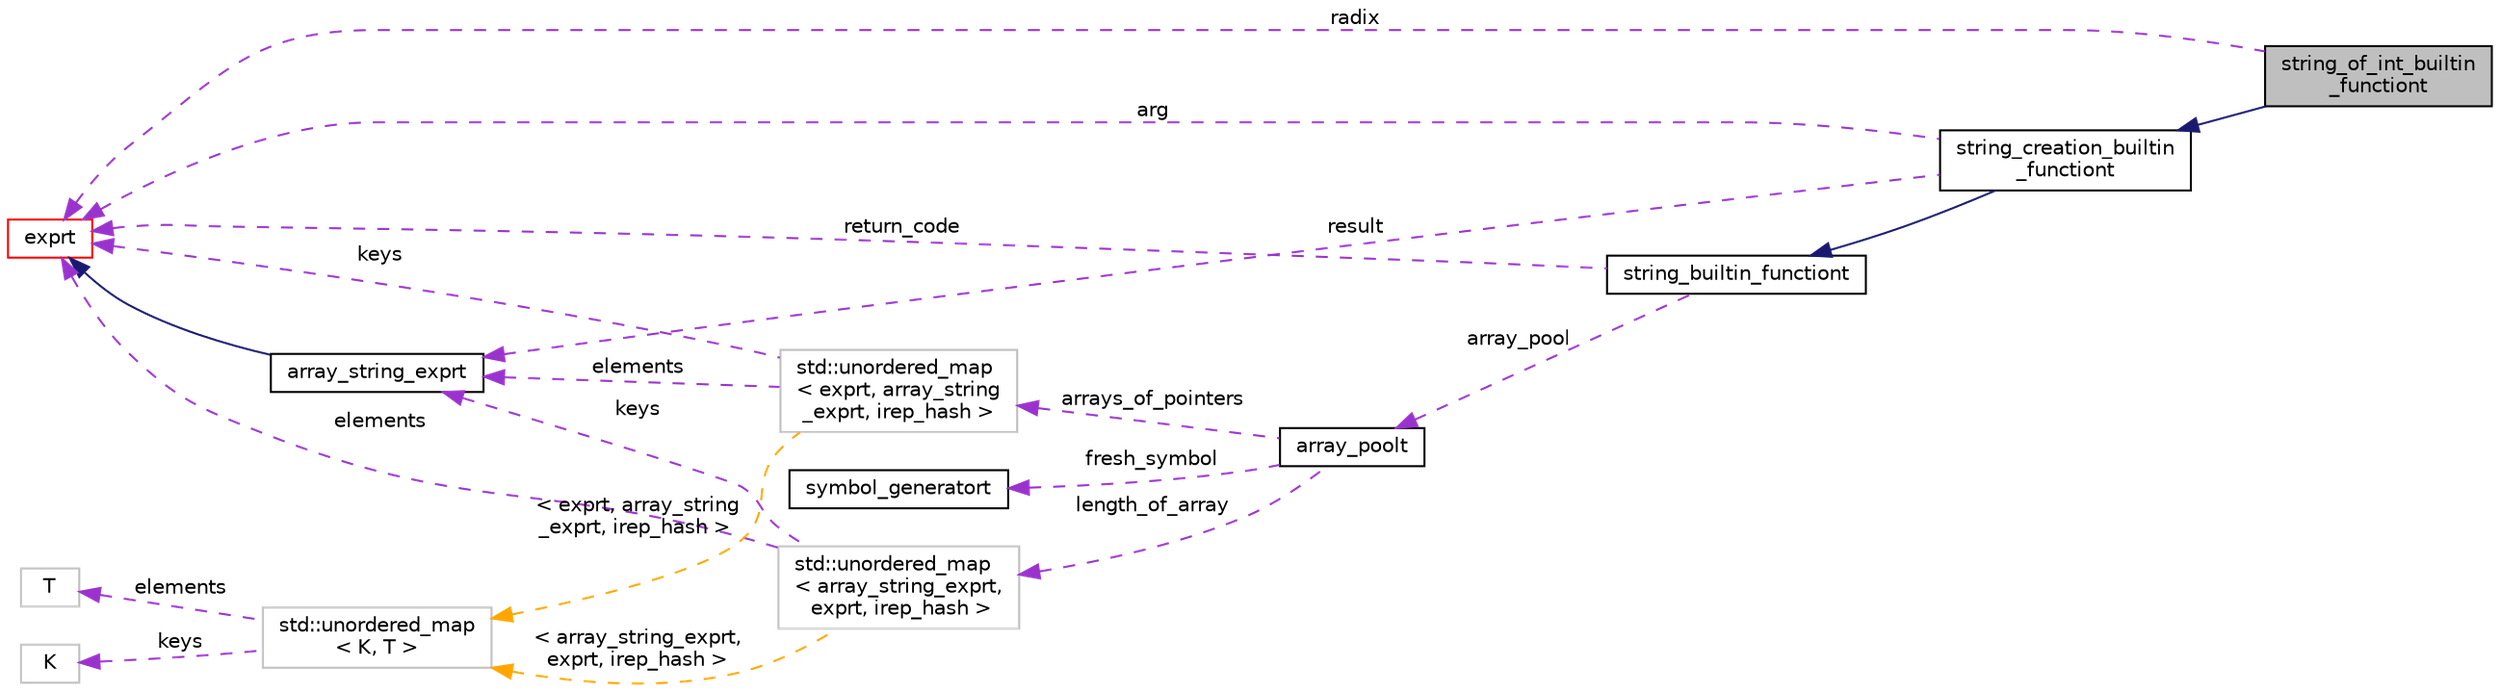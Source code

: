 digraph "string_of_int_builtin_functiont"
{
 // LATEX_PDF_SIZE
  bgcolor="transparent";
  edge [fontname="Helvetica",fontsize="10",labelfontname="Helvetica",labelfontsize="10"];
  node [fontname="Helvetica",fontsize="10",shape=record];
  rankdir="LR";
  Node1 [label="string_of_int_builtin\l_functiont",height=0.2,width=0.4,color="black", fillcolor="grey75", style="filled", fontcolor="black",tooltip="String creation from integer types."];
  Node2 -> Node1 [dir="back",color="midnightblue",fontsize="10",style="solid",fontname="Helvetica"];
  Node2 [label="string_creation_builtin\l_functiont",height=0.2,width=0.4,color="black",URL="$classstring__creation__builtin__functiont.html",tooltip="String creation from other types."];
  Node3 -> Node2 [dir="back",color="midnightblue",fontsize="10",style="solid",fontname="Helvetica"];
  Node3 [label="string_builtin_functiont",height=0.2,width=0.4,color="black",URL="$classstring__builtin__functiont.html",tooltip="Base class for string functions that are built in the solver."];
  Node4 -> Node3 [dir="back",color="darkorchid3",fontsize="10",style="dashed",label=" array_pool" ,fontname="Helvetica"];
  Node4 [label="array_poolt",height=0.2,width=0.4,color="black",URL="$classarray__poolt.html",tooltip="Correspondance between arrays and pointers string representations."];
  Node5 -> Node4 [dir="back",color="darkorchid3",fontsize="10",style="dashed",label=" arrays_of_pointers" ,fontname="Helvetica"];
  Node5 [label="std::unordered_map\l\< exprt, array_string\l_exprt, irep_hash \>",height=0.2,width=0.4,color="grey75",tooltip=" "];
  Node6 -> Node5 [dir="back",color="darkorchid3",fontsize="10",style="dashed",label=" elements" ,fontname="Helvetica"];
  Node6 [label="array_string_exprt",height=0.2,width=0.4,color="black",URL="$classarray__string__exprt.html",tooltip=" "];
  Node7 -> Node6 [dir="back",color="midnightblue",fontsize="10",style="solid",fontname="Helvetica"];
  Node7 [label="exprt",height=0.2,width=0.4,color="red",URL="$classexprt.html",tooltip="Base class for all expressions."];
  Node7 -> Node5 [dir="back",color="darkorchid3",fontsize="10",style="dashed",label=" keys" ,fontname="Helvetica"];
  Node17 -> Node5 [dir="back",color="orange",fontsize="10",style="dashed",label=" \< exprt, array_string\l_exprt, irep_hash \>" ,fontname="Helvetica"];
  Node17 [label="std::unordered_map\l\< K, T \>",height=0.2,width=0.4,color="grey75",tooltip="STL class."];
  Node18 -> Node17 [dir="back",color="darkorchid3",fontsize="10",style="dashed",label=" keys" ,fontname="Helvetica"];
  Node18 [label="K",height=0.2,width=0.4,color="grey75",tooltip=" "];
  Node14 -> Node17 [dir="back",color="darkorchid3",fontsize="10",style="dashed",label=" elements" ,fontname="Helvetica"];
  Node14 [label="T",height=0.2,width=0.4,color="grey75",tooltip=" "];
  Node19 -> Node4 [dir="back",color="darkorchid3",fontsize="10",style="dashed",label=" fresh_symbol" ,fontname="Helvetica"];
  Node19 [label="symbol_generatort",height=0.2,width=0.4,color="black",URL="$classsymbol__generatort.html",tooltip="Generation of fresh symbols of a given type."];
  Node20 -> Node4 [dir="back",color="darkorchid3",fontsize="10",style="dashed",label=" length_of_array" ,fontname="Helvetica"];
  Node20 [label="std::unordered_map\l\< array_string_exprt,\l exprt, irep_hash \>",height=0.2,width=0.4,color="grey75",tooltip=" "];
  Node6 -> Node20 [dir="back",color="darkorchid3",fontsize="10",style="dashed",label=" keys" ,fontname="Helvetica"];
  Node7 -> Node20 [dir="back",color="darkorchid3",fontsize="10",style="dashed",label=" elements" ,fontname="Helvetica"];
  Node17 -> Node20 [dir="back",color="orange",fontsize="10",style="dashed",label=" \< array_string_exprt,\l exprt, irep_hash \>" ,fontname="Helvetica"];
  Node7 -> Node3 [dir="back",color="darkorchid3",fontsize="10",style="dashed",label=" return_code" ,fontname="Helvetica"];
  Node6 -> Node2 [dir="back",color="darkorchid3",fontsize="10",style="dashed",label=" result" ,fontname="Helvetica"];
  Node7 -> Node2 [dir="back",color="darkorchid3",fontsize="10",style="dashed",label=" arg" ,fontname="Helvetica"];
  Node7 -> Node1 [dir="back",color="darkorchid3",fontsize="10",style="dashed",label=" radix" ,fontname="Helvetica"];
}
